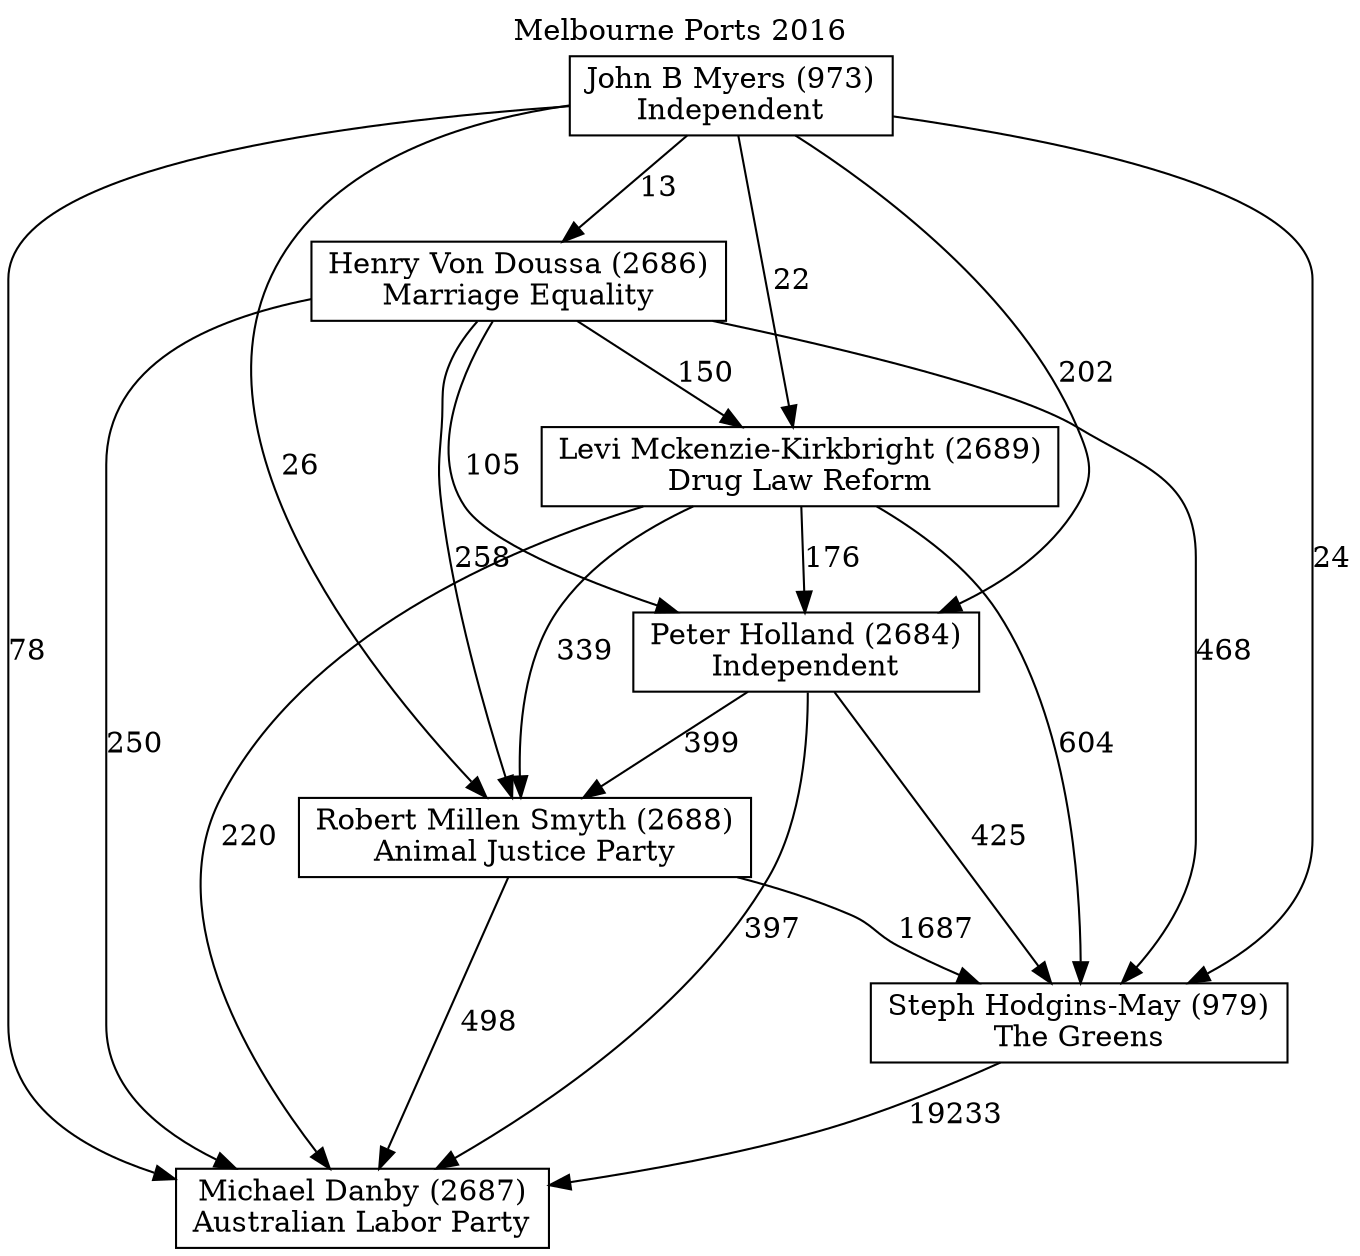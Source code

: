 // House preference flow
digraph "Michael Danby (2687)_Melbourne Ports_2016" {
	graph [label="Melbourne Ports 2016" labelloc=t mclimit=10]
	node [shape=box]
	"Robert Millen Smyth (2688)" [label="Robert Millen Smyth (2688)
Animal Justice Party"]
	"Peter Holland (2684)" [label="Peter Holland (2684)
Independent"]
	"Levi Mckenzie-Kirkbright (2689)" [label="Levi Mckenzie-Kirkbright (2689)
Drug Law Reform"]
	"Michael Danby (2687)" [label="Michael Danby (2687)
Australian Labor Party"]
	"Henry Von Doussa (2686)" [label="Henry Von Doussa (2686)
Marriage Equality"]
	"John B Myers (973)" [label="John B Myers (973)
Independent"]
	"Steph Hodgins-May (979)" [label="Steph Hodgins-May (979)
The Greens"]
	"John B Myers (973)" -> "Robert Millen Smyth (2688)" [label=26]
	"Peter Holland (2684)" -> "Robert Millen Smyth (2688)" [label=399]
	"Levi Mckenzie-Kirkbright (2689)" -> "Michael Danby (2687)" [label=220]
	"Peter Holland (2684)" -> "Steph Hodgins-May (979)" [label=425]
	"Levi Mckenzie-Kirkbright (2689)" -> "Peter Holland (2684)" [label=176]
	"Henry Von Doussa (2686)" -> "Levi Mckenzie-Kirkbright (2689)" [label=150]
	"Steph Hodgins-May (979)" -> "Michael Danby (2687)" [label=19233]
	"Peter Holland (2684)" -> "Michael Danby (2687)" [label=397]
	"Henry Von Doussa (2686)" -> "Peter Holland (2684)" [label=105]
	"Robert Millen Smyth (2688)" -> "Steph Hodgins-May (979)" [label=1687]
	"Henry Von Doussa (2686)" -> "Steph Hodgins-May (979)" [label=468]
	"Robert Millen Smyth (2688)" -> "Michael Danby (2687)" [label=498]
	"John B Myers (973)" -> "Levi Mckenzie-Kirkbright (2689)" [label=22]
	"John B Myers (973)" -> "Michael Danby (2687)" [label=78]
	"Henry Von Doussa (2686)" -> "Michael Danby (2687)" [label=250]
	"Levi Mckenzie-Kirkbright (2689)" -> "Steph Hodgins-May (979)" [label=604]
	"Levi Mckenzie-Kirkbright (2689)" -> "Robert Millen Smyth (2688)" [label=339]
	"John B Myers (973)" -> "Steph Hodgins-May (979)" [label=24]
	"John B Myers (973)" -> "Henry Von Doussa (2686)" [label=13]
	"Henry Von Doussa (2686)" -> "Robert Millen Smyth (2688)" [label=258]
	"John B Myers (973)" -> "Peter Holland (2684)" [label=202]
}
